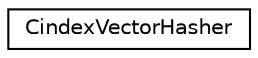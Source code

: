 digraph "Graphical Class Hierarchy"
{
  edge [fontname="Helvetica",fontsize="10",labelfontname="Helvetica",labelfontsize="10"];
  node [fontname="Helvetica",fontsize="10",shape=record];
  rankdir="LR";
  Node0 [label="CindexVectorHasher",height=0.2,width=0.4,color="black", fillcolor="white", style="filled",URL="$structkaldi_1_1nnet3_1_1CindexVectorHasher.html"];
}
